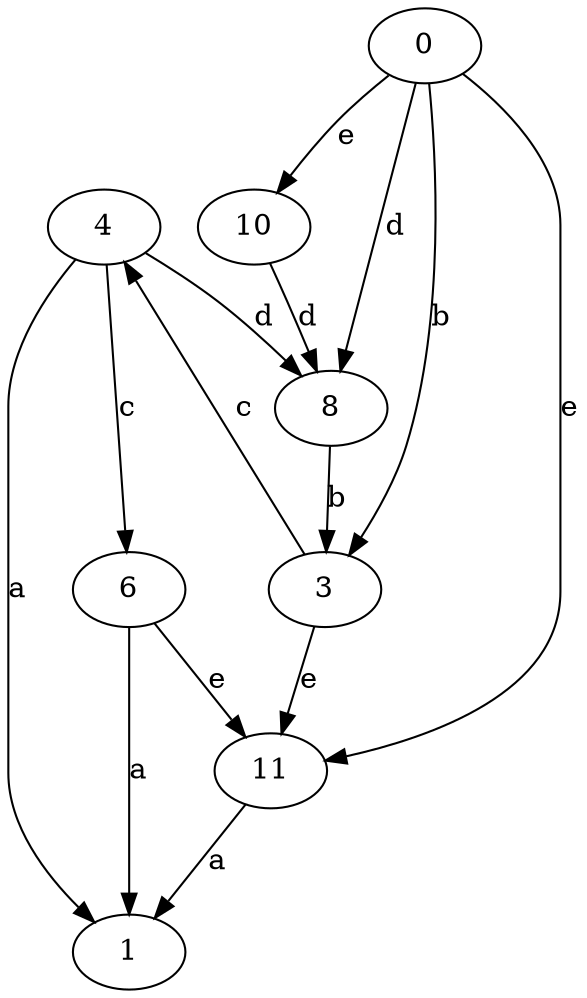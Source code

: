 strict digraph  {
1;
3;
4;
6;
8;
10;
11;
0;
3 -> 4  [label=c];
3 -> 11  [label=e];
4 -> 1  [label=a];
4 -> 6  [label=c];
4 -> 8  [label=d];
6 -> 1  [label=a];
6 -> 11  [label=e];
8 -> 3  [label=b];
10 -> 8  [label=d];
11 -> 1  [label=a];
0 -> 3  [label=b];
0 -> 8  [label=d];
0 -> 10  [label=e];
0 -> 11  [label=e];
}
